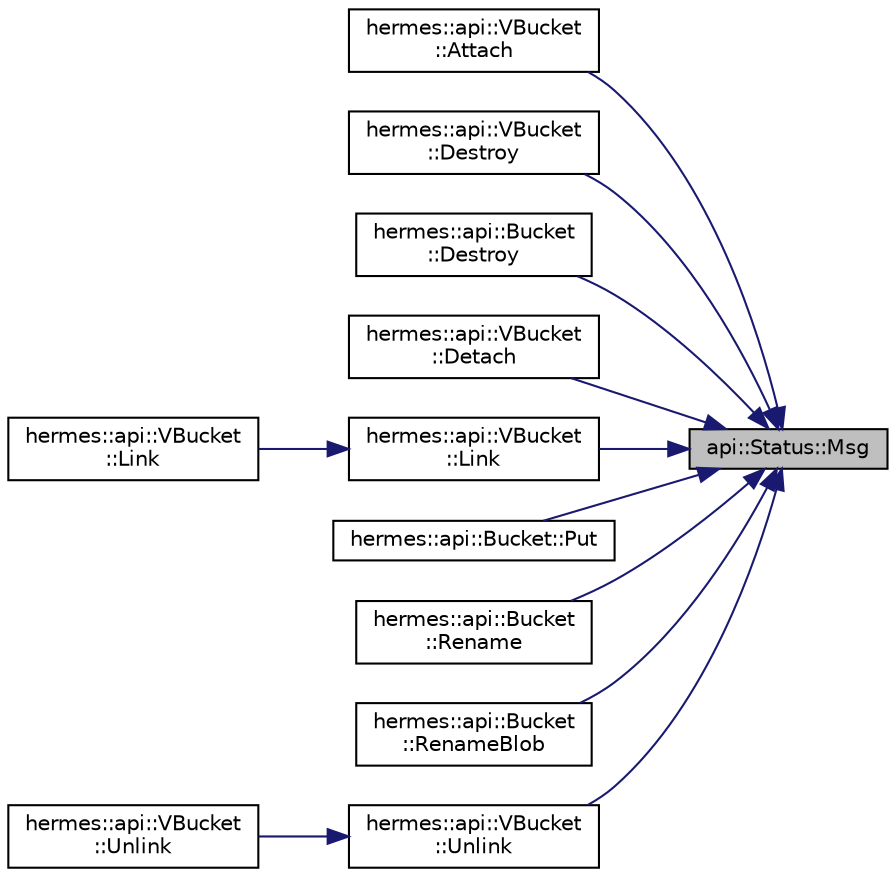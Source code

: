 digraph "api::Status::Msg"
{
 // LATEX_PDF_SIZE
  edge [fontname="Helvetica",fontsize="10",labelfontname="Helvetica",labelfontsize="10"];
  node [fontname="Helvetica",fontsize="10",shape=record];
  rankdir="RL";
  Node1 [label="api::Status::Msg",height=0.2,width=0.4,color="black", fillcolor="grey75", style="filled", fontcolor="black",tooltip=" "];
  Node1 -> Node2 [dir="back",color="midnightblue",fontsize="10",style="solid",fontname="Helvetica"];
  Node2 [label="hermes::api::VBucket\l::Attach",height=0.2,width=0.4,color="black", fillcolor="white", style="filled",URL="$classhermes_1_1api_1_1_v_bucket.html#a82eaa7e8e2c25c96bf9aef5f6f8914ee",tooltip=" "];
  Node1 -> Node3 [dir="back",color="midnightblue",fontsize="10",style="solid",fontname="Helvetica"];
  Node3 [label="hermes::api::VBucket\l::Destroy",height=0.2,width=0.4,color="black", fillcolor="white", style="filled",URL="$classhermes_1_1api_1_1_v_bucket.html#a8b392b4d30c1118a80e41f37e58ebc0a",tooltip=" "];
  Node1 -> Node4 [dir="back",color="midnightblue",fontsize="10",style="solid",fontname="Helvetica"];
  Node4 [label="hermes::api::Bucket\l::Destroy",height=0.2,width=0.4,color="black", fillcolor="white", style="filled",URL="$classhermes_1_1api_1_1_bucket.html#a46360aedcfc50832303609b0fd541049",tooltip=" "];
  Node1 -> Node5 [dir="back",color="midnightblue",fontsize="10",style="solid",fontname="Helvetica"];
  Node5 [label="hermes::api::VBucket\l::Detach",height=0.2,width=0.4,color="black", fillcolor="white", style="filled",URL="$classhermes_1_1api_1_1_v_bucket.html#ae257c6f39661bbd9fce0655cf4fb49ed",tooltip=" "];
  Node1 -> Node6 [dir="back",color="midnightblue",fontsize="10",style="solid",fontname="Helvetica"];
  Node6 [label="hermes::api::VBucket\l::Link",height=0.2,width=0.4,color="black", fillcolor="white", style="filled",URL="$classhermes_1_1api_1_1_v_bucket.html#a6d086cfdcec3a6195bb59f99d0b992b6",tooltip=" "];
  Node6 -> Node7 [dir="back",color="midnightblue",fontsize="10",style="solid",fontname="Helvetica"];
  Node7 [label="hermes::api::VBucket\l::Link",height=0.2,width=0.4,color="black", fillcolor="white", style="filled",URL="$classhermes_1_1api_1_1_v_bucket.html#a9a2d3b0743c29f8e4636e871e2911da3",tooltip=" "];
  Node1 -> Node8 [dir="back",color="midnightblue",fontsize="10",style="solid",fontname="Helvetica"];
  Node8 [label="hermes::api::Bucket::Put",height=0.2,width=0.4,color="black", fillcolor="white", style="filled",URL="$classhermes_1_1api_1_1_bucket.html#a441867ba2ca8319268104316b46966d4",tooltip="Puts a blob to a bucket."];
  Node1 -> Node9 [dir="back",color="midnightblue",fontsize="10",style="solid",fontname="Helvetica"];
  Node9 [label="hermes::api::Bucket\l::Rename",height=0.2,width=0.4,color="black", fillcolor="white", style="filled",URL="$classhermes_1_1api_1_1_bucket.html#a527ed9f0ab1d1382c149e864332b68ab",tooltip=" "];
  Node1 -> Node10 [dir="back",color="midnightblue",fontsize="10",style="solid",fontname="Helvetica"];
  Node10 [label="hermes::api::Bucket\l::RenameBlob",height=0.2,width=0.4,color="black", fillcolor="white", style="filled",URL="$classhermes_1_1api_1_1_bucket.html#a2ad35d22977d50c7a1cafa64693e49e4",tooltip=" "];
  Node1 -> Node11 [dir="back",color="midnightblue",fontsize="10",style="solid",fontname="Helvetica"];
  Node11 [label="hermes::api::VBucket\l::Unlink",height=0.2,width=0.4,color="black", fillcolor="white", style="filled",URL="$classhermes_1_1api_1_1_v_bucket.html#af1ea7cd685b2264a405e1ced612088a9",tooltip=" "];
  Node11 -> Node12 [dir="back",color="midnightblue",fontsize="10",style="solid",fontname="Helvetica"];
  Node12 [label="hermes::api::VBucket\l::Unlink",height=0.2,width=0.4,color="black", fillcolor="white", style="filled",URL="$classhermes_1_1api_1_1_v_bucket.html#a6329f7c88429dc6563eaee71318b3a1a",tooltip=" "];
}

